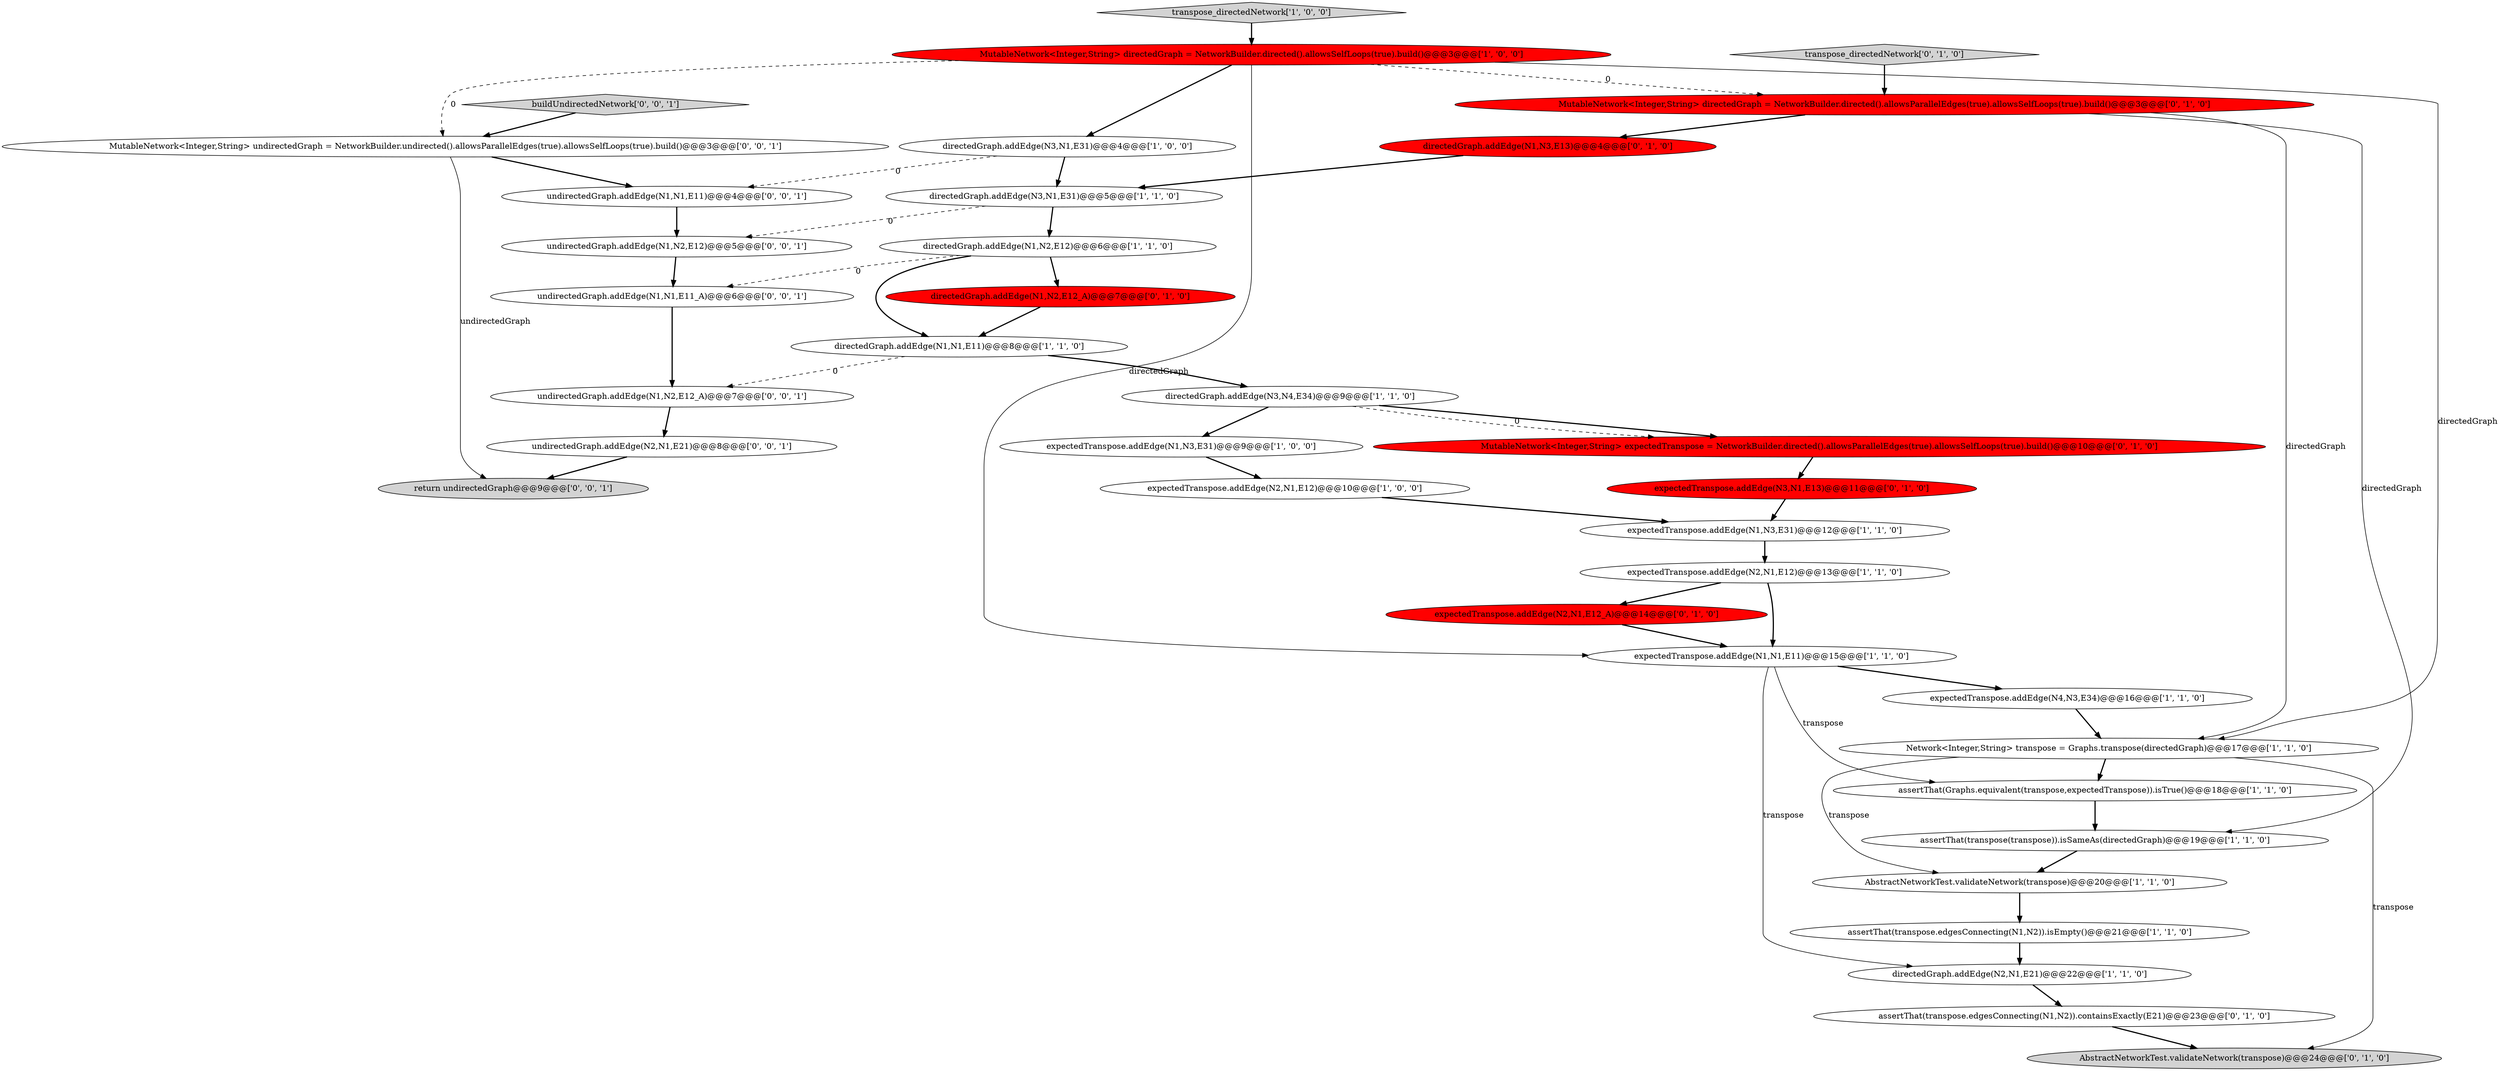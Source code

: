 digraph {
29 [style = filled, label = "undirectedGraph.addEdge(N1,N1,E11_A)@@@6@@@['0', '0', '1']", fillcolor = white, shape = ellipse image = "AAA0AAABBB3BBB"];
30 [style = filled, label = "undirectedGraph.addEdge(N1,N1,E11)@@@4@@@['0', '0', '1']", fillcolor = white, shape = ellipse image = "AAA0AAABBB3BBB"];
14 [style = filled, label = "assertThat(transpose(transpose)).isSameAs(directedGraph)@@@19@@@['1', '1', '0']", fillcolor = white, shape = ellipse image = "AAA0AAABBB1BBB"];
0 [style = filled, label = "expectedTranspose.addEdge(N4,N3,E34)@@@16@@@['1', '1', '0']", fillcolor = white, shape = ellipse image = "AAA0AAABBB1BBB"];
2 [style = filled, label = "directedGraph.addEdge(N3,N1,E31)@@@5@@@['1', '1', '0']", fillcolor = white, shape = ellipse image = "AAA0AAABBB1BBB"];
9 [style = filled, label = "expectedTranspose.addEdge(N2,N1,E12)@@@13@@@['1', '1', '0']", fillcolor = white, shape = ellipse image = "AAA0AAABBB1BBB"];
11 [style = filled, label = "directedGraph.addEdge(N1,N1,E11)@@@8@@@['1', '1', '0']", fillcolor = white, shape = ellipse image = "AAA0AAABBB1BBB"];
34 [style = filled, label = "undirectedGraph.addEdge(N2,N1,E21)@@@8@@@['0', '0', '1']", fillcolor = white, shape = ellipse image = "AAA0AAABBB3BBB"];
16 [style = filled, label = "assertThat(transpose.edgesConnecting(N1,N2)).isEmpty()@@@21@@@['1', '1', '0']", fillcolor = white, shape = ellipse image = "AAA0AAABBB1BBB"];
33 [style = filled, label = "MutableNetwork<Integer,String> undirectedGraph = NetworkBuilder.undirected().allowsParallelEdges(true).allowsSelfLoops(true).build()@@@3@@@['0', '0', '1']", fillcolor = white, shape = ellipse image = "AAA0AAABBB3BBB"];
1 [style = filled, label = "transpose_directedNetwork['1', '0', '0']", fillcolor = lightgray, shape = diamond image = "AAA0AAABBB1BBB"];
8 [style = filled, label = "expectedTranspose.addEdge(N1,N1,E11)@@@15@@@['1', '1', '0']", fillcolor = white, shape = ellipse image = "AAA0AAABBB1BBB"];
26 [style = filled, label = "expectedTranspose.addEdge(N3,N1,E13)@@@11@@@['0', '1', '0']", fillcolor = red, shape = ellipse image = "AAA1AAABBB2BBB"];
13 [style = filled, label = "expectedTranspose.addEdge(N1,N3,E31)@@@9@@@['1', '0', '0']", fillcolor = white, shape = ellipse image = "AAA0AAABBB1BBB"];
12 [style = filled, label = "expectedTranspose.addEdge(N2,N1,E12)@@@10@@@['1', '0', '0']", fillcolor = white, shape = ellipse image = "AAA0AAABBB1BBB"];
15 [style = filled, label = "expectedTranspose.addEdge(N1,N3,E31)@@@12@@@['1', '1', '0']", fillcolor = white, shape = ellipse image = "AAA0AAABBB1BBB"];
35 [style = filled, label = "buildUndirectedNetwork['0', '0', '1']", fillcolor = lightgray, shape = diamond image = "AAA0AAABBB3BBB"];
7 [style = filled, label = "directedGraph.addEdge(N1,N2,E12)@@@6@@@['1', '1', '0']", fillcolor = white, shape = ellipse image = "AAA0AAABBB1BBB"];
17 [style = filled, label = "directedGraph.addEdge(N3,N1,E31)@@@4@@@['1', '0', '0']", fillcolor = white, shape = ellipse image = "AAA0AAABBB1BBB"];
19 [style = filled, label = "transpose_directedNetwork['0', '1', '0']", fillcolor = lightgray, shape = diamond image = "AAA0AAABBB2BBB"];
21 [style = filled, label = "assertThat(transpose.edgesConnecting(N1,N2)).containsExactly(E21)@@@23@@@['0', '1', '0']", fillcolor = white, shape = ellipse image = "AAA0AAABBB2BBB"];
25 [style = filled, label = "directedGraph.addEdge(N1,N2,E12_A)@@@7@@@['0', '1', '0']", fillcolor = red, shape = ellipse image = "AAA1AAABBB2BBB"];
3 [style = filled, label = "directedGraph.addEdge(N3,N4,E34)@@@9@@@['1', '1', '0']", fillcolor = white, shape = ellipse image = "AAA0AAABBB1BBB"];
22 [style = filled, label = "expectedTranspose.addEdge(N2,N1,E12_A)@@@14@@@['0', '1', '0']", fillcolor = red, shape = ellipse image = "AAA1AAABBB2BBB"];
20 [style = filled, label = "MutableNetwork<Integer,String> expectedTranspose = NetworkBuilder.directed().allowsParallelEdges(true).allowsSelfLoops(true).build()@@@10@@@['0', '1', '0']", fillcolor = red, shape = ellipse image = "AAA1AAABBB2BBB"];
28 [style = filled, label = "undirectedGraph.addEdge(N1,N2,E12_A)@@@7@@@['0', '0', '1']", fillcolor = white, shape = ellipse image = "AAA0AAABBB3BBB"];
24 [style = filled, label = "MutableNetwork<Integer,String> directedGraph = NetworkBuilder.directed().allowsParallelEdges(true).allowsSelfLoops(true).build()@@@3@@@['0', '1', '0']", fillcolor = red, shape = ellipse image = "AAA1AAABBB2BBB"];
27 [style = filled, label = "directedGraph.addEdge(N1,N3,E13)@@@4@@@['0', '1', '0']", fillcolor = red, shape = ellipse image = "AAA1AAABBB2BBB"];
6 [style = filled, label = "AbstractNetworkTest.validateNetwork(transpose)@@@20@@@['1', '1', '0']", fillcolor = white, shape = ellipse image = "AAA0AAABBB1BBB"];
4 [style = filled, label = "assertThat(Graphs.equivalent(transpose,expectedTranspose)).isTrue()@@@18@@@['1', '1', '0']", fillcolor = white, shape = ellipse image = "AAA0AAABBB1BBB"];
5 [style = filled, label = "Network<Integer,String> transpose = Graphs.transpose(directedGraph)@@@17@@@['1', '1', '0']", fillcolor = white, shape = ellipse image = "AAA0AAABBB1BBB"];
23 [style = filled, label = "AbstractNetworkTest.validateNetwork(transpose)@@@24@@@['0', '1', '0']", fillcolor = lightgray, shape = ellipse image = "AAA0AAABBB2BBB"];
32 [style = filled, label = "return undirectedGraph@@@9@@@['0', '0', '1']", fillcolor = lightgray, shape = ellipse image = "AAA0AAABBB3BBB"];
10 [style = filled, label = "directedGraph.addEdge(N2,N1,E21)@@@22@@@['1', '1', '0']", fillcolor = white, shape = ellipse image = "AAA0AAABBB1BBB"];
31 [style = filled, label = "undirectedGraph.addEdge(N1,N2,E12)@@@5@@@['0', '0', '1']", fillcolor = white, shape = ellipse image = "AAA0AAABBB3BBB"];
18 [style = filled, label = "MutableNetwork<Integer,String> directedGraph = NetworkBuilder.directed().allowsSelfLoops(true).build()@@@3@@@['1', '0', '0']", fillcolor = red, shape = ellipse image = "AAA1AAABBB1BBB"];
9->22 [style = bold, label=""];
4->14 [style = bold, label=""];
7->11 [style = bold, label=""];
28->34 [style = bold, label=""];
16->10 [style = bold, label=""];
20->26 [style = bold, label=""];
5->23 [style = solid, label="transpose"];
12->15 [style = bold, label=""];
35->33 [style = bold, label=""];
18->17 [style = bold, label=""];
31->29 [style = bold, label=""];
33->32 [style = solid, label="undirectedGraph"];
1->18 [style = bold, label=""];
18->8 [style = solid, label="directedGraph"];
10->21 [style = bold, label=""];
9->8 [style = bold, label=""];
24->14 [style = solid, label="directedGraph"];
2->31 [style = dashed, label="0"];
19->24 [style = bold, label=""];
29->28 [style = bold, label=""];
8->0 [style = bold, label=""];
22->8 [style = bold, label=""];
5->6 [style = solid, label="transpose"];
11->28 [style = dashed, label="0"];
24->5 [style = solid, label="directedGraph"];
3->20 [style = bold, label=""];
13->12 [style = bold, label=""];
18->5 [style = solid, label="directedGraph"];
17->2 [style = bold, label=""];
11->3 [style = bold, label=""];
15->9 [style = bold, label=""];
6->16 [style = bold, label=""];
25->11 [style = bold, label=""];
30->31 [style = bold, label=""];
5->4 [style = bold, label=""];
3->20 [style = dashed, label="0"];
26->15 [style = bold, label=""];
8->10 [style = solid, label="transpose"];
33->30 [style = bold, label=""];
3->13 [style = bold, label=""];
34->32 [style = bold, label=""];
7->29 [style = dashed, label="0"];
7->25 [style = bold, label=""];
2->7 [style = bold, label=""];
8->4 [style = solid, label="transpose"];
17->30 [style = dashed, label="0"];
24->27 [style = bold, label=""];
14->6 [style = bold, label=""];
27->2 [style = bold, label=""];
18->24 [style = dashed, label="0"];
18->33 [style = dashed, label="0"];
0->5 [style = bold, label=""];
21->23 [style = bold, label=""];
}
